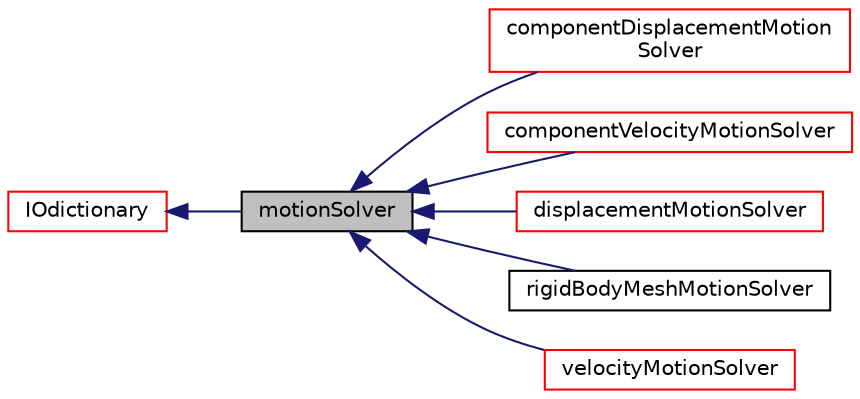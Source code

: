 digraph "motionSolver"
{
  bgcolor="transparent";
  edge [fontname="Helvetica",fontsize="10",labelfontname="Helvetica",labelfontsize="10"];
  node [fontname="Helvetica",fontsize="10",shape=record];
  rankdir="LR";
  Node0 [label="motionSolver",height=0.2,width=0.4,color="black", fillcolor="grey75", style="filled", fontcolor="black"];
  Node1 -> Node0 [dir="back",color="midnightblue",fontsize="10",style="solid",fontname="Helvetica"];
  Node1 [label="IOdictionary",height=0.2,width=0.4,color="red",URL="$a27265.html",tooltip="IOdictionary is derived from dictionary and IOobject to give the dictionary automatic IO functionalit..."];
  Node0 -> Node9 [dir="back",color="midnightblue",fontsize="10",style="solid",fontname="Helvetica"];
  Node9 [label="componentDisplacementMotion\lSolver",height=0.2,width=0.4,color="red",URL="$a22313.html",tooltip="Virtual base class for displacement motion solver. "];
  Node0 -> Node11 [dir="back",color="midnightblue",fontsize="10",style="solid",fontname="Helvetica"];
  Node11 [label="componentVelocityMotionSolver",height=0.2,width=0.4,color="red",URL="$a22317.html",tooltip="Virtual base class for velocity motion solver. "];
  Node0 -> Node13 [dir="back",color="midnightblue",fontsize="10",style="solid",fontname="Helvetica"];
  Node13 [label="displacementMotionSolver",height=0.2,width=0.4,color="red",URL="$a22321.html",tooltip="Virtual base class for displacement motion solver. "];
  Node0 -> Node21 [dir="back",color="midnightblue",fontsize="10",style="solid",fontname="Helvetica"];
  Node21 [label="rigidBodyMeshMotionSolver",height=0.2,width=0.4,color="black",URL="$a30489.html",tooltip="Rigid-body mesh motion solver for fvMesh. "];
  Node0 -> Node22 [dir="back",color="midnightblue",fontsize="10",style="solid",fontname="Helvetica"];
  Node22 [label="velocityMotionSolver",height=0.2,width=0.4,color="red",URL="$a22329.html",tooltip="Virtual base class for velocity motion solver. "];
}

